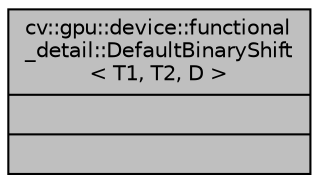digraph "cv::gpu::device::functional_detail::DefaultBinaryShift&lt; T1, T2, D &gt;"
{
 // LATEX_PDF_SIZE
  edge [fontname="Helvetica",fontsize="10",labelfontname="Helvetica",labelfontsize="10"];
  node [fontname="Helvetica",fontsize="10",shape=record];
  Node1 [label="{cv::gpu::device::functional\l_detail::DefaultBinaryShift\l\< T1, T2, D \>\n||}",height=0.2,width=0.4,color="black", fillcolor="grey75", style="filled", fontcolor="black",tooltip=" "];
}
